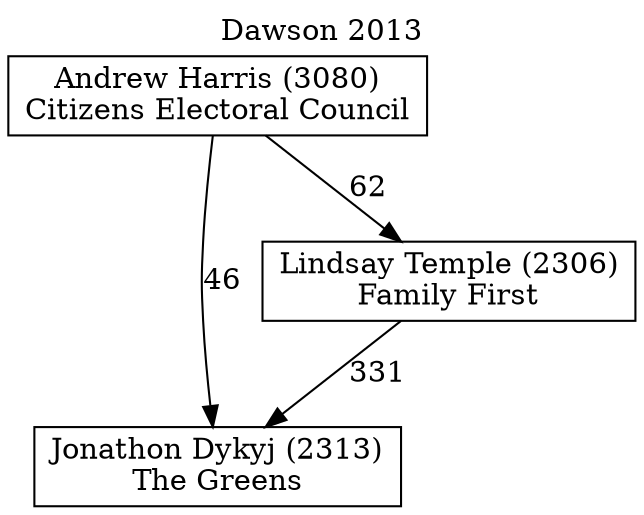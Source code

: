 // House preference flow
digraph "Jonathon Dykyj (2313)_Dawson_2013" {
	graph [label="Dawson 2013" labelloc=t mclimit=10]
	node [shape=box]
	"Andrew Harris (3080)" [label="Andrew Harris (3080)
Citizens Electoral Council"]
	"Jonathon Dykyj (2313)" [label="Jonathon Dykyj (2313)
The Greens"]
	"Lindsay Temple (2306)" [label="Lindsay Temple (2306)
Family First"]
	"Andrew Harris (3080)" -> "Jonathon Dykyj (2313)" [label=46]
	"Andrew Harris (3080)" -> "Lindsay Temple (2306)" [label=62]
	"Lindsay Temple (2306)" -> "Jonathon Dykyj (2313)" [label=331]
}
